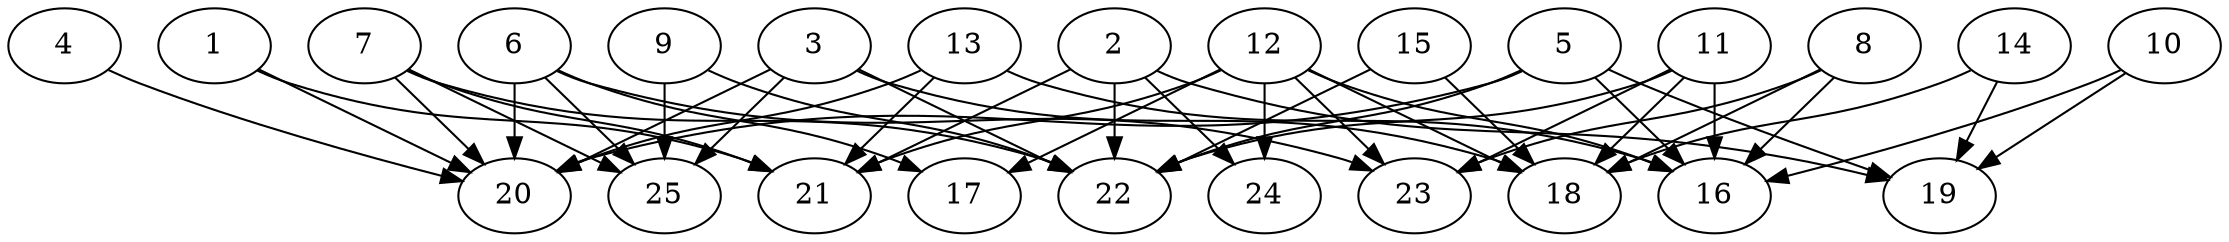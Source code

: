 // DAG automatically generated by daggen at Thu Oct  3 14:00:39 2019
// ./daggen --dot -n 25 --ccr 0.5 --fat 0.9 --regular 0.5 --density 0.5 --mindata 5242880 --maxdata 52428800 
digraph G {
  1 [size="13228032", alpha="0.20", expect_size="6614016"] 
  1 -> 20 [size ="6614016"]
  1 -> 21 [size ="6614016"]
  2 [size="51898368", alpha="0.07", expect_size="25949184"] 
  2 -> 19 [size ="25949184"]
  2 -> 21 [size ="25949184"]
  2 -> 22 [size ="25949184"]
  2 -> 24 [size ="25949184"]
  3 [size="73422848", alpha="0.15", expect_size="36711424"] 
  3 -> 18 [size ="36711424"]
  3 -> 20 [size ="36711424"]
  3 -> 22 [size ="36711424"]
  3 -> 25 [size ="36711424"]
  4 [size="73375744", alpha="0.02", expect_size="36687872"] 
  4 -> 20 [size ="36687872"]
  5 [size="103569408", alpha="0.20", expect_size="51784704"] 
  5 -> 16 [size ="51784704"]
  5 -> 19 [size ="51784704"]
  5 -> 20 [size ="51784704"]
  5 -> 22 [size ="51784704"]
  6 [size="65214464", alpha="0.09", expect_size="32607232"] 
  6 -> 17 [size ="32607232"]
  6 -> 20 [size ="32607232"]
  6 -> 23 [size ="32607232"]
  6 -> 25 [size ="32607232"]
  7 [size="78825472", alpha="0.08", expect_size="39412736"] 
  7 -> 20 [size ="39412736"]
  7 -> 21 [size ="39412736"]
  7 -> 22 [size ="39412736"]
  7 -> 25 [size ="39412736"]
  8 [size="26857472", alpha="0.14", expect_size="13428736"] 
  8 -> 16 [size ="13428736"]
  8 -> 18 [size ="13428736"]
  8 -> 23 [size ="13428736"]
  9 [size="102656000", alpha="0.16", expect_size="51328000"] 
  9 -> 22 [size ="51328000"]
  9 -> 25 [size ="51328000"]
  10 [size="12691456", alpha="0.03", expect_size="6345728"] 
  10 -> 16 [size ="6345728"]
  10 -> 19 [size ="6345728"]
  11 [size="79759360", alpha="0.09", expect_size="39879680"] 
  11 -> 16 [size ="39879680"]
  11 -> 18 [size ="39879680"]
  11 -> 22 [size ="39879680"]
  11 -> 23 [size ="39879680"]
  12 [size="78239744", alpha="0.12", expect_size="39119872"] 
  12 -> 16 [size ="39119872"]
  12 -> 17 [size ="39119872"]
  12 -> 18 [size ="39119872"]
  12 -> 21 [size ="39119872"]
  12 -> 23 [size ="39119872"]
  12 -> 24 [size ="39119872"]
  13 [size="16652288", alpha="0.17", expect_size="8326144"] 
  13 -> 16 [size ="8326144"]
  13 -> 20 [size ="8326144"]
  13 -> 21 [size ="8326144"]
  14 [size="86038528", alpha="0.14", expect_size="43019264"] 
  14 -> 18 [size ="43019264"]
  14 -> 19 [size ="43019264"]
  15 [size="95240192", alpha="0.15", expect_size="47620096"] 
  15 -> 18 [size ="47620096"]
  15 -> 22 [size ="47620096"]
  16 [size="93775872", alpha="0.20", expect_size="46887936"] 
  17 [size="40097792", alpha="0.01", expect_size="20048896"] 
  18 [size="76892160", alpha="0.16", expect_size="38446080"] 
  19 [size="47261696", alpha="0.03", expect_size="23630848"] 
  20 [size="26466304", alpha="0.10", expect_size="13233152"] 
  21 [size="39493632", alpha="0.17", expect_size="19746816"] 
  22 [size="83046400", alpha="0.14", expect_size="41523200"] 
  23 [size="44791808", alpha="0.03", expect_size="22395904"] 
  24 [size="29403136", alpha="0.06", expect_size="14701568"] 
  25 [size="96774144", alpha="0.09", expect_size="48387072"] 
}

